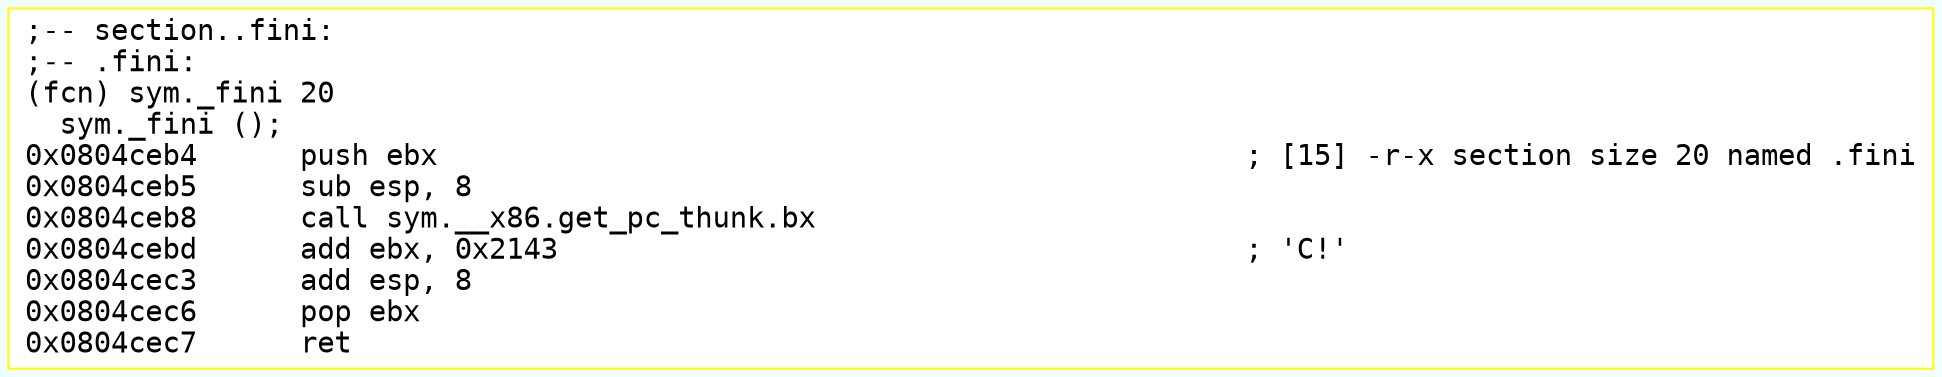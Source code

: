 digraph code {
	graph [bgcolor=azure fontsize=8 fontname="Courier" splines="ortho"];
	node [fillcolor=gray style=filled shape=box];
	edge [arrowhead="normal"];
	"0x0804ceb4" [URL="sym._fini/0x0804ceb4", fillcolor="white",color="yellow", fontname="Courier",label=";-- section..fini:\l;-- .fini:\l(fcn) sym._fini 20\l  sym._fini ();\l0x0804ceb4      push ebx                                               ; [15] -r-x section size 20 named .fini\l0x0804ceb5      sub esp, 8\l0x0804ceb8      call sym.__x86.get_pc_thunk.bx\l0x0804cebd      add ebx, 0x2143                                        ; 'C!'\l0x0804cec3      add esp, 8\l0x0804cec6      pop ebx\l0x0804cec7      ret\l"]
}
